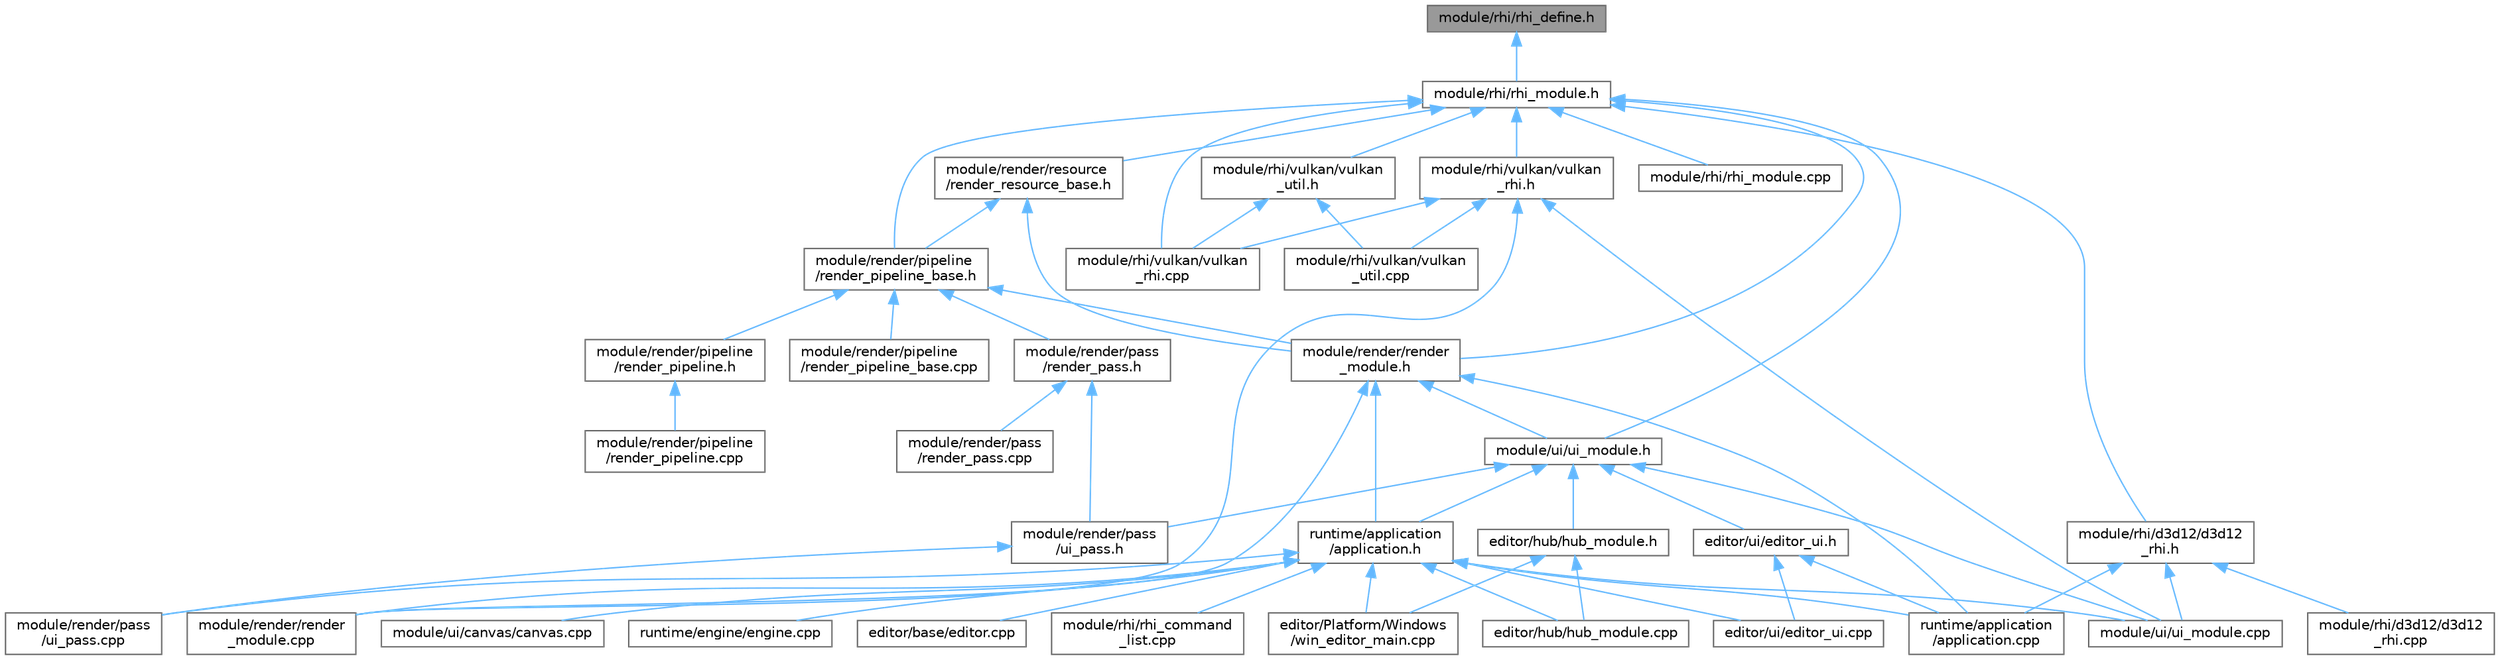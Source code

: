 digraph "module/rhi/rhi_define.h"
{
 // LATEX_PDF_SIZE
  bgcolor="transparent";
  edge [fontname=Helvetica,fontsize=10,labelfontname=Helvetica,labelfontsize=10];
  node [fontname=Helvetica,fontsize=10,shape=box,height=0.2,width=0.4];
  Node1 [id="Node000001",label="module/rhi/rhi_define.h",height=0.2,width=0.4,color="gray40", fillcolor="grey60", style="filled", fontcolor="black",tooltip=" "];
  Node1 -> Node2 [id="edge54_Node000001_Node000002",dir="back",color="steelblue1",style="solid",tooltip=" "];
  Node2 [id="Node000002",label="module/rhi/rhi_module.h",height=0.2,width=0.4,color="grey40", fillcolor="white", style="filled",URL="$rhi__module_8h.html",tooltip=" "];
  Node2 -> Node3 [id="edge55_Node000002_Node000003",dir="back",color="steelblue1",style="solid",tooltip=" "];
  Node3 [id="Node000003",label="module/render/pipeline\l/render_pipeline_base.h",height=0.2,width=0.4,color="grey40", fillcolor="white", style="filled",URL="$render__pipeline__base_8h.html",tooltip=" "];
  Node3 -> Node4 [id="edge56_Node000003_Node000004",dir="back",color="steelblue1",style="solid",tooltip=" "];
  Node4 [id="Node000004",label="module/render/pass\l/render_pass.h",height=0.2,width=0.4,color="grey40", fillcolor="white", style="filled",URL="$render__pass_8h.html",tooltip=" "];
  Node4 -> Node5 [id="edge57_Node000004_Node000005",dir="back",color="steelblue1",style="solid",tooltip=" "];
  Node5 [id="Node000005",label="module/render/pass\l/render_pass.cpp",height=0.2,width=0.4,color="grey40", fillcolor="white", style="filled",URL="$render__pass_8cpp.html",tooltip=" "];
  Node4 -> Node6 [id="edge58_Node000004_Node000006",dir="back",color="steelblue1",style="solid",tooltip=" "];
  Node6 [id="Node000006",label="module/render/pass\l/ui_pass.h",height=0.2,width=0.4,color="grey40", fillcolor="white", style="filled",URL="$ui__pass_8h.html",tooltip=" "];
  Node6 -> Node7 [id="edge59_Node000006_Node000007",dir="back",color="steelblue1",style="solid",tooltip=" "];
  Node7 [id="Node000007",label="module/render/pass\l/ui_pass.cpp",height=0.2,width=0.4,color="grey40", fillcolor="white", style="filled",URL="$ui__pass_8cpp.html",tooltip=" "];
  Node3 -> Node8 [id="edge60_Node000003_Node000008",dir="back",color="steelblue1",style="solid",tooltip=" "];
  Node8 [id="Node000008",label="module/render/pipeline\l/render_pipeline.h",height=0.2,width=0.4,color="grey40", fillcolor="white", style="filled",URL="$render__pipeline_8h.html",tooltip=" "];
  Node8 -> Node9 [id="edge61_Node000008_Node000009",dir="back",color="steelblue1",style="solid",tooltip=" "];
  Node9 [id="Node000009",label="module/render/pipeline\l/render_pipeline.cpp",height=0.2,width=0.4,color="grey40", fillcolor="white", style="filled",URL="$render__pipeline_8cpp.html",tooltip=" "];
  Node3 -> Node10 [id="edge62_Node000003_Node000010",dir="back",color="steelblue1",style="solid",tooltip=" "];
  Node10 [id="Node000010",label="module/render/pipeline\l/render_pipeline_base.cpp",height=0.2,width=0.4,color="grey40", fillcolor="white", style="filled",URL="$render__pipeline__base_8cpp.html",tooltip=" "];
  Node3 -> Node11 [id="edge63_Node000003_Node000011",dir="back",color="steelblue1",style="solid",tooltip=" "];
  Node11 [id="Node000011",label="module/render/render\l_module.h",height=0.2,width=0.4,color="grey40", fillcolor="white", style="filled",URL="$render__module_8h.html",tooltip=" "];
  Node11 -> Node12 [id="edge64_Node000011_Node000012",dir="back",color="steelblue1",style="solid",tooltip=" "];
  Node12 [id="Node000012",label="module/render/render\l_module.cpp",height=0.2,width=0.4,color="grey40", fillcolor="white", style="filled",URL="$render__module_8cpp.html",tooltip=" "];
  Node11 -> Node13 [id="edge65_Node000011_Node000013",dir="back",color="steelblue1",style="solid",tooltip=" "];
  Node13 [id="Node000013",label="module/ui/ui_module.h",height=0.2,width=0.4,color="grey40", fillcolor="white", style="filled",URL="$ui__module_8h.html",tooltip=" "];
  Node13 -> Node14 [id="edge66_Node000013_Node000014",dir="back",color="steelblue1",style="solid",tooltip=" "];
  Node14 [id="Node000014",label="editor/hub/hub_module.h",height=0.2,width=0.4,color="grey40", fillcolor="white", style="filled",URL="$hub__module_8h.html",tooltip=" "];
  Node14 -> Node15 [id="edge67_Node000014_Node000015",dir="back",color="steelblue1",style="solid",tooltip=" "];
  Node15 [id="Node000015",label="editor/Platform/Windows\l/win_editor_main.cpp",height=0.2,width=0.4,color="grey40", fillcolor="white", style="filled",URL="$win__editor__main_8cpp.html",tooltip=" "];
  Node14 -> Node16 [id="edge68_Node000014_Node000016",dir="back",color="steelblue1",style="solid",tooltip=" "];
  Node16 [id="Node000016",label="editor/hub/hub_module.cpp",height=0.2,width=0.4,color="grey40", fillcolor="white", style="filled",URL="$hub__module_8cpp.html",tooltip=" "];
  Node13 -> Node17 [id="edge69_Node000013_Node000017",dir="back",color="steelblue1",style="solid",tooltip=" "];
  Node17 [id="Node000017",label="editor/ui/editor_ui.h",height=0.2,width=0.4,color="grey40", fillcolor="white", style="filled",URL="$editor__ui_8h.html",tooltip=" "];
  Node17 -> Node18 [id="edge70_Node000017_Node000018",dir="back",color="steelblue1",style="solid",tooltip=" "];
  Node18 [id="Node000018",label="editor/ui/editor_ui.cpp",height=0.2,width=0.4,color="grey40", fillcolor="white", style="filled",URL="$editor__ui_8cpp.html",tooltip=" "];
  Node17 -> Node19 [id="edge71_Node000017_Node000019",dir="back",color="steelblue1",style="solid",tooltip=" "];
  Node19 [id="Node000019",label="runtime/application\l/application.cpp",height=0.2,width=0.4,color="grey40", fillcolor="white", style="filled",URL="$application_8cpp.html",tooltip=" "];
  Node13 -> Node6 [id="edge72_Node000013_Node000006",dir="back",color="steelblue1",style="solid",tooltip=" "];
  Node13 -> Node20 [id="edge73_Node000013_Node000020",dir="back",color="steelblue1",style="solid",tooltip=" "];
  Node20 [id="Node000020",label="module/ui/ui_module.cpp",height=0.2,width=0.4,color="grey40", fillcolor="white", style="filled",URL="$ui__module_8cpp.html",tooltip=" "];
  Node13 -> Node21 [id="edge74_Node000013_Node000021",dir="back",color="steelblue1",style="solid",tooltip=" "];
  Node21 [id="Node000021",label="runtime/application\l/application.h",height=0.2,width=0.4,color="grey40", fillcolor="white", style="filled",URL="$application_8h.html",tooltip=" "];
  Node21 -> Node15 [id="edge75_Node000021_Node000015",dir="back",color="steelblue1",style="solid",tooltip=" "];
  Node21 -> Node22 [id="edge76_Node000021_Node000022",dir="back",color="steelblue1",style="solid",tooltip=" "];
  Node22 [id="Node000022",label="editor/base/editor.cpp",height=0.2,width=0.4,color="grey40", fillcolor="white", style="filled",URL="$editor_8cpp.html",tooltip=" "];
  Node21 -> Node16 [id="edge77_Node000021_Node000016",dir="back",color="steelblue1",style="solid",tooltip=" "];
  Node21 -> Node18 [id="edge78_Node000021_Node000018",dir="back",color="steelblue1",style="solid",tooltip=" "];
  Node21 -> Node7 [id="edge79_Node000021_Node000007",dir="back",color="steelblue1",style="solid",tooltip=" "];
  Node21 -> Node12 [id="edge80_Node000021_Node000012",dir="back",color="steelblue1",style="solid",tooltip=" "];
  Node21 -> Node23 [id="edge81_Node000021_Node000023",dir="back",color="steelblue1",style="solid",tooltip=" "];
  Node23 [id="Node000023",label="module/rhi/rhi_command\l_list.cpp",height=0.2,width=0.4,color="grey40", fillcolor="white", style="filled",URL="$rhi__command__list_8cpp.html",tooltip=" "];
  Node21 -> Node24 [id="edge82_Node000021_Node000024",dir="back",color="steelblue1",style="solid",tooltip=" "];
  Node24 [id="Node000024",label="module/ui/canvas/canvas.cpp",height=0.2,width=0.4,color="grey40", fillcolor="white", style="filled",URL="$canvas_8cpp.html",tooltip=" "];
  Node21 -> Node20 [id="edge83_Node000021_Node000020",dir="back",color="steelblue1",style="solid",tooltip=" "];
  Node21 -> Node19 [id="edge84_Node000021_Node000019",dir="back",color="steelblue1",style="solid",tooltip=" "];
  Node21 -> Node25 [id="edge85_Node000021_Node000025",dir="back",color="steelblue1",style="solid",tooltip=" "];
  Node25 [id="Node000025",label="runtime/engine/engine.cpp",height=0.2,width=0.4,color="grey40", fillcolor="white", style="filled",URL="$engine_8cpp.html",tooltip=" "];
  Node11 -> Node19 [id="edge86_Node000011_Node000019",dir="back",color="steelblue1",style="solid",tooltip=" "];
  Node11 -> Node21 [id="edge87_Node000011_Node000021",dir="back",color="steelblue1",style="solid",tooltip=" "];
  Node2 -> Node11 [id="edge88_Node000002_Node000011",dir="back",color="steelblue1",style="solid",tooltip=" "];
  Node2 -> Node26 [id="edge89_Node000002_Node000026",dir="back",color="steelblue1",style="solid",tooltip=" "];
  Node26 [id="Node000026",label="module/render/resource\l/render_resource_base.h",height=0.2,width=0.4,color="grey40", fillcolor="white", style="filled",URL="$render__resource__base_8h.html",tooltip=" "];
  Node26 -> Node3 [id="edge90_Node000026_Node000003",dir="back",color="steelblue1",style="solid",tooltip=" "];
  Node26 -> Node11 [id="edge91_Node000026_Node000011",dir="back",color="steelblue1",style="solid",tooltip=" "];
  Node2 -> Node27 [id="edge92_Node000002_Node000027",dir="back",color="steelblue1",style="solid",tooltip=" "];
  Node27 [id="Node000027",label="module/rhi/d3d12/d3d12\l_rhi.h",height=0.2,width=0.4,color="grey40", fillcolor="white", style="filled",URL="$d3d12__rhi_8h.html",tooltip=" "];
  Node27 -> Node28 [id="edge93_Node000027_Node000028",dir="back",color="steelblue1",style="solid",tooltip=" "];
  Node28 [id="Node000028",label="module/rhi/d3d12/d3d12\l_rhi.cpp",height=0.2,width=0.4,color="grey40", fillcolor="white", style="filled",URL="$d3d12__rhi_8cpp.html",tooltip=" "];
  Node27 -> Node20 [id="edge94_Node000027_Node000020",dir="back",color="steelblue1",style="solid",tooltip=" "];
  Node27 -> Node19 [id="edge95_Node000027_Node000019",dir="back",color="steelblue1",style="solid",tooltip=" "];
  Node2 -> Node29 [id="edge96_Node000002_Node000029",dir="back",color="steelblue1",style="solid",tooltip=" "];
  Node29 [id="Node000029",label="module/rhi/rhi_module.cpp",height=0.2,width=0.4,color="grey40", fillcolor="white", style="filled",URL="$rhi__module_8cpp.html",tooltip=" "];
  Node2 -> Node30 [id="edge97_Node000002_Node000030",dir="back",color="steelblue1",style="solid",tooltip=" "];
  Node30 [id="Node000030",label="module/rhi/vulkan/vulkan\l_rhi.cpp",height=0.2,width=0.4,color="grey40", fillcolor="white", style="filled",URL="$vulkan__rhi_8cpp.html",tooltip=" "];
  Node2 -> Node31 [id="edge98_Node000002_Node000031",dir="back",color="steelblue1",style="solid",tooltip=" "];
  Node31 [id="Node000031",label="module/rhi/vulkan/vulkan\l_rhi.h",height=0.2,width=0.4,color="grey40", fillcolor="white", style="filled",URL="$vulkan__rhi_8h.html",tooltip=" "];
  Node31 -> Node12 [id="edge99_Node000031_Node000012",dir="back",color="steelblue1",style="solid",tooltip=" "];
  Node31 -> Node30 [id="edge100_Node000031_Node000030",dir="back",color="steelblue1",style="solid",tooltip=" "];
  Node31 -> Node32 [id="edge101_Node000031_Node000032",dir="back",color="steelblue1",style="solid",tooltip=" "];
  Node32 [id="Node000032",label="module/rhi/vulkan/vulkan\l_util.cpp",height=0.2,width=0.4,color="grey40", fillcolor="white", style="filled",URL="$vulkan__util_8cpp.html",tooltip=" "];
  Node31 -> Node20 [id="edge102_Node000031_Node000020",dir="back",color="steelblue1",style="solid",tooltip=" "];
  Node2 -> Node33 [id="edge103_Node000002_Node000033",dir="back",color="steelblue1",style="solid",tooltip=" "];
  Node33 [id="Node000033",label="module/rhi/vulkan/vulkan\l_util.h",height=0.2,width=0.4,color="grey40", fillcolor="white", style="filled",URL="$vulkan__util_8h.html",tooltip=" "];
  Node33 -> Node30 [id="edge104_Node000033_Node000030",dir="back",color="steelblue1",style="solid",tooltip=" "];
  Node33 -> Node32 [id="edge105_Node000033_Node000032",dir="back",color="steelblue1",style="solid",tooltip=" "];
  Node2 -> Node13 [id="edge106_Node000002_Node000013",dir="back",color="steelblue1",style="solid",tooltip=" "];
}
